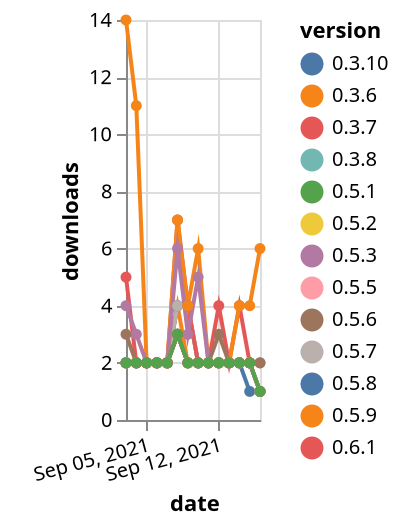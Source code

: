 {"$schema": "https://vega.github.io/schema/vega-lite/v5.json", "description": "A simple bar chart with embedded data.", "data": {"values": [{"date": "2021-09-03", "total": 2380, "delta": 2, "version": "0.3.6"}, {"date": "2021-09-04", "total": 2382, "delta": 2, "version": "0.3.6"}, {"date": "2021-09-05", "total": 2384, "delta": 2, "version": "0.3.6"}, {"date": "2021-09-06", "total": 2386, "delta": 2, "version": "0.3.6"}, {"date": "2021-09-07", "total": 2388, "delta": 2, "version": "0.3.6"}, {"date": "2021-09-08", "total": 2392, "delta": 4, "version": "0.3.6"}, {"date": "2021-09-09", "total": 2394, "delta": 2, "version": "0.3.6"}, {"date": "2021-09-10", "total": 2396, "delta": 2, "version": "0.3.6"}, {"date": "2021-09-11", "total": 2398, "delta": 2, "version": "0.3.6"}, {"date": "2021-09-12", "total": 2400, "delta": 2, "version": "0.3.6"}, {"date": "2021-09-13", "total": 2402, "delta": 2, "version": "0.3.6"}, {"date": "2021-09-14", "total": 2404, "delta": 2, "version": "0.3.6"}, {"date": "2021-09-15", "total": 2406, "delta": 2, "version": "0.3.6"}, {"date": "2021-09-16", "total": 2407, "delta": 1, "version": "0.3.6"}, {"date": "2021-09-03", "total": 2015, "delta": 2, "version": "0.5.2"}, {"date": "2021-09-04", "total": 2017, "delta": 2, "version": "0.5.2"}, {"date": "2021-09-05", "total": 2019, "delta": 2, "version": "0.5.2"}, {"date": "2021-09-06", "total": 2021, "delta": 2, "version": "0.5.2"}, {"date": "2021-09-07", "total": 2023, "delta": 2, "version": "0.5.2"}, {"date": "2021-09-08", "total": 2026, "delta": 3, "version": "0.5.2"}, {"date": "2021-09-09", "total": 2028, "delta": 2, "version": "0.5.2"}, {"date": "2021-09-10", "total": 2030, "delta": 2, "version": "0.5.2"}, {"date": "2021-09-11", "total": 2032, "delta": 2, "version": "0.5.2"}, {"date": "2021-09-12", "total": 2034, "delta": 2, "version": "0.5.2"}, {"date": "2021-09-13", "total": 2036, "delta": 2, "version": "0.5.2"}, {"date": "2021-09-14", "total": 2038, "delta": 2, "version": "0.5.2"}, {"date": "2021-09-15", "total": 2040, "delta": 2, "version": "0.5.2"}, {"date": "2021-09-16", "total": 2041, "delta": 1, "version": "0.5.2"}, {"date": "2021-09-03", "total": 521, "delta": 2, "version": "0.5.8"}, {"date": "2021-09-04", "total": 523, "delta": 2, "version": "0.5.8"}, {"date": "2021-09-05", "total": 525, "delta": 2, "version": "0.5.8"}, {"date": "2021-09-06", "total": 527, "delta": 2, "version": "0.5.8"}, {"date": "2021-09-07", "total": 529, "delta": 2, "version": "0.5.8"}, {"date": "2021-09-08", "total": 533, "delta": 4, "version": "0.5.8"}, {"date": "2021-09-09", "total": 537, "delta": 4, "version": "0.5.8"}, {"date": "2021-09-10", "total": 539, "delta": 2, "version": "0.5.8"}, {"date": "2021-09-11", "total": 541, "delta": 2, "version": "0.5.8"}, {"date": "2021-09-12", "total": 543, "delta": 2, "version": "0.5.8"}, {"date": "2021-09-13", "total": 545, "delta": 2, "version": "0.5.8"}, {"date": "2021-09-14", "total": 547, "delta": 2, "version": "0.5.8"}, {"date": "2021-09-15", "total": 549, "delta": 2, "version": "0.5.8"}, {"date": "2021-09-16", "total": 550, "delta": 1, "version": "0.5.8"}, {"date": "2021-09-03", "total": 1185, "delta": 2, "version": "0.5.7"}, {"date": "2021-09-04", "total": 1187, "delta": 2, "version": "0.5.7"}, {"date": "2021-09-05", "total": 1189, "delta": 2, "version": "0.5.7"}, {"date": "2021-09-06", "total": 1191, "delta": 2, "version": "0.5.7"}, {"date": "2021-09-07", "total": 1193, "delta": 2, "version": "0.5.7"}, {"date": "2021-09-08", "total": 1197, "delta": 4, "version": "0.5.7"}, {"date": "2021-09-09", "total": 1201, "delta": 4, "version": "0.5.7"}, {"date": "2021-09-10", "total": 1203, "delta": 2, "version": "0.5.7"}, {"date": "2021-09-11", "total": 1205, "delta": 2, "version": "0.5.7"}, {"date": "2021-09-12", "total": 1207, "delta": 2, "version": "0.5.7"}, {"date": "2021-09-13", "total": 1209, "delta": 2, "version": "0.5.7"}, {"date": "2021-09-14", "total": 1211, "delta": 2, "version": "0.5.7"}, {"date": "2021-09-15", "total": 1213, "delta": 2, "version": "0.5.7"}, {"date": "2021-09-16", "total": 1214, "delta": 1, "version": "0.5.7"}, {"date": "2021-09-03", "total": 209, "delta": 5, "version": "0.6.1"}, {"date": "2021-09-04", "total": 211, "delta": 2, "version": "0.6.1"}, {"date": "2021-09-05", "total": 213, "delta": 2, "version": "0.6.1"}, {"date": "2021-09-06", "total": 215, "delta": 2, "version": "0.6.1"}, {"date": "2021-09-07", "total": 217, "delta": 2, "version": "0.6.1"}, {"date": "2021-09-08", "total": 224, "delta": 7, "version": "0.6.1"}, {"date": "2021-09-09", "total": 228, "delta": 4, "version": "0.6.1"}, {"date": "2021-09-10", "total": 230, "delta": 2, "version": "0.6.1"}, {"date": "2021-09-11", "total": 232, "delta": 2, "version": "0.6.1"}, {"date": "2021-09-12", "total": 236, "delta": 4, "version": "0.6.1"}, {"date": "2021-09-13", "total": 238, "delta": 2, "version": "0.6.1"}, {"date": "2021-09-14", "total": 242, "delta": 4, "version": "0.6.1"}, {"date": "2021-09-15", "total": 244, "delta": 2, "version": "0.6.1"}, {"date": "2021-09-16", "total": 245, "delta": 1, "version": "0.6.1"}, {"date": "2021-09-03", "total": 485, "delta": 14, "version": "0.5.9"}, {"date": "2021-09-04", "total": 496, "delta": 11, "version": "0.5.9"}, {"date": "2021-09-05", "total": 498, "delta": 2, "version": "0.5.9"}, {"date": "2021-09-06", "total": 500, "delta": 2, "version": "0.5.9"}, {"date": "2021-09-07", "total": 502, "delta": 2, "version": "0.5.9"}, {"date": "2021-09-08", "total": 509, "delta": 7, "version": "0.5.9"}, {"date": "2021-09-09", "total": 513, "delta": 4, "version": "0.5.9"}, {"date": "2021-09-10", "total": 519, "delta": 6, "version": "0.5.9"}, {"date": "2021-09-11", "total": 521, "delta": 2, "version": "0.5.9"}, {"date": "2021-09-12", "total": 523, "delta": 2, "version": "0.5.9"}, {"date": "2021-09-13", "total": 525, "delta": 2, "version": "0.5.9"}, {"date": "2021-09-14", "total": 529, "delta": 4, "version": "0.5.9"}, {"date": "2021-09-15", "total": 533, "delta": 4, "version": "0.5.9"}, {"date": "2021-09-16", "total": 539, "delta": 6, "version": "0.5.9"}, {"date": "2021-09-03", "total": 2019, "delta": 2, "version": "0.3.10"}, {"date": "2021-09-04", "total": 2021, "delta": 2, "version": "0.3.10"}, {"date": "2021-09-05", "total": 2023, "delta": 2, "version": "0.3.10"}, {"date": "2021-09-06", "total": 2025, "delta": 2, "version": "0.3.10"}, {"date": "2021-09-07", "total": 2027, "delta": 2, "version": "0.3.10"}, {"date": "2021-09-08", "total": 2030, "delta": 3, "version": "0.3.10"}, {"date": "2021-09-09", "total": 2032, "delta": 2, "version": "0.3.10"}, {"date": "2021-09-10", "total": 2034, "delta": 2, "version": "0.3.10"}, {"date": "2021-09-11", "total": 2036, "delta": 2, "version": "0.3.10"}, {"date": "2021-09-12", "total": 2038, "delta": 2, "version": "0.3.10"}, {"date": "2021-09-13", "total": 2040, "delta": 2, "version": "0.3.10"}, {"date": "2021-09-14", "total": 2042, "delta": 2, "version": "0.3.10"}, {"date": "2021-09-15", "total": 2043, "delta": 1, "version": "0.3.10"}, {"date": "2021-09-16", "total": 2044, "delta": 1, "version": "0.3.10"}, {"date": "2021-09-03", "total": 1946, "delta": 4, "version": "0.5.3"}, {"date": "2021-09-04", "total": 1949, "delta": 3, "version": "0.5.3"}, {"date": "2021-09-05", "total": 1951, "delta": 2, "version": "0.5.3"}, {"date": "2021-09-06", "total": 1953, "delta": 2, "version": "0.5.3"}, {"date": "2021-09-07", "total": 1955, "delta": 2, "version": "0.5.3"}, {"date": "2021-09-08", "total": 1961, "delta": 6, "version": "0.5.3"}, {"date": "2021-09-09", "total": 1964, "delta": 3, "version": "0.5.3"}, {"date": "2021-09-10", "total": 1969, "delta": 5, "version": "0.5.3"}, {"date": "2021-09-11", "total": 1971, "delta": 2, "version": "0.5.3"}, {"date": "2021-09-12", "total": 1973, "delta": 2, "version": "0.5.3"}, {"date": "2021-09-13", "total": 1975, "delta": 2, "version": "0.5.3"}, {"date": "2021-09-14", "total": 1977, "delta": 2, "version": "0.5.3"}, {"date": "2021-09-15", "total": 1979, "delta": 2, "version": "0.5.3"}, {"date": "2021-09-16", "total": 1981, "delta": 2, "version": "0.5.3"}, {"date": "2021-09-03", "total": 1631, "delta": 2, "version": "0.5.5"}, {"date": "2021-09-04", "total": 1633, "delta": 2, "version": "0.5.5"}, {"date": "2021-09-05", "total": 1635, "delta": 2, "version": "0.5.5"}, {"date": "2021-09-06", "total": 1637, "delta": 2, "version": "0.5.5"}, {"date": "2021-09-07", "total": 1639, "delta": 2, "version": "0.5.5"}, {"date": "2021-09-08", "total": 1642, "delta": 3, "version": "0.5.5"}, {"date": "2021-09-09", "total": 1644, "delta": 2, "version": "0.5.5"}, {"date": "2021-09-10", "total": 1646, "delta": 2, "version": "0.5.5"}, {"date": "2021-09-11", "total": 1648, "delta": 2, "version": "0.5.5"}, {"date": "2021-09-12", "total": 1650, "delta": 2, "version": "0.5.5"}, {"date": "2021-09-13", "total": 1652, "delta": 2, "version": "0.5.5"}, {"date": "2021-09-14", "total": 1654, "delta": 2, "version": "0.5.5"}, {"date": "2021-09-15", "total": 1656, "delta": 2, "version": "0.5.5"}, {"date": "2021-09-16", "total": 1657, "delta": 1, "version": "0.5.5"}, {"date": "2021-09-03", "total": 2120, "delta": 2, "version": "0.3.8"}, {"date": "2021-09-04", "total": 2122, "delta": 2, "version": "0.3.8"}, {"date": "2021-09-05", "total": 2124, "delta": 2, "version": "0.3.8"}, {"date": "2021-09-06", "total": 2126, "delta": 2, "version": "0.3.8"}, {"date": "2021-09-07", "total": 2128, "delta": 2, "version": "0.3.8"}, {"date": "2021-09-08", "total": 2131, "delta": 3, "version": "0.3.8"}, {"date": "2021-09-09", "total": 2133, "delta": 2, "version": "0.3.8"}, {"date": "2021-09-10", "total": 2135, "delta": 2, "version": "0.3.8"}, {"date": "2021-09-11", "total": 2137, "delta": 2, "version": "0.3.8"}, {"date": "2021-09-12", "total": 2139, "delta": 2, "version": "0.3.8"}, {"date": "2021-09-13", "total": 2141, "delta": 2, "version": "0.3.8"}, {"date": "2021-09-14", "total": 2143, "delta": 2, "version": "0.3.8"}, {"date": "2021-09-15", "total": 2145, "delta": 2, "version": "0.3.8"}, {"date": "2021-09-16", "total": 2146, "delta": 1, "version": "0.3.8"}, {"date": "2021-09-03", "total": 1278, "delta": 3, "version": "0.5.6"}, {"date": "2021-09-04", "total": 1280, "delta": 2, "version": "0.5.6"}, {"date": "2021-09-05", "total": 1282, "delta": 2, "version": "0.5.6"}, {"date": "2021-09-06", "total": 1284, "delta": 2, "version": "0.5.6"}, {"date": "2021-09-07", "total": 1286, "delta": 2, "version": "0.5.6"}, {"date": "2021-09-08", "total": 1289, "delta": 3, "version": "0.5.6"}, {"date": "2021-09-09", "total": 1291, "delta": 2, "version": "0.5.6"}, {"date": "2021-09-10", "total": 1293, "delta": 2, "version": "0.5.6"}, {"date": "2021-09-11", "total": 1295, "delta": 2, "version": "0.5.6"}, {"date": "2021-09-12", "total": 1298, "delta": 3, "version": "0.5.6"}, {"date": "2021-09-13", "total": 1300, "delta": 2, "version": "0.5.6"}, {"date": "2021-09-14", "total": 1302, "delta": 2, "version": "0.5.6"}, {"date": "2021-09-15", "total": 1304, "delta": 2, "version": "0.5.6"}, {"date": "2021-09-16", "total": 1306, "delta": 2, "version": "0.5.6"}, {"date": "2021-09-03", "total": 2144, "delta": 2, "version": "0.3.7"}, {"date": "2021-09-04", "total": 2146, "delta": 2, "version": "0.3.7"}, {"date": "2021-09-05", "total": 2148, "delta": 2, "version": "0.3.7"}, {"date": "2021-09-06", "total": 2150, "delta": 2, "version": "0.3.7"}, {"date": "2021-09-07", "total": 2152, "delta": 2, "version": "0.3.7"}, {"date": "2021-09-08", "total": 2155, "delta": 3, "version": "0.3.7"}, {"date": "2021-09-09", "total": 2157, "delta": 2, "version": "0.3.7"}, {"date": "2021-09-10", "total": 2159, "delta": 2, "version": "0.3.7"}, {"date": "2021-09-11", "total": 2161, "delta": 2, "version": "0.3.7"}, {"date": "2021-09-12", "total": 2163, "delta": 2, "version": "0.3.7"}, {"date": "2021-09-13", "total": 2165, "delta": 2, "version": "0.3.7"}, {"date": "2021-09-14", "total": 2167, "delta": 2, "version": "0.3.7"}, {"date": "2021-09-15", "total": 2169, "delta": 2, "version": "0.3.7"}, {"date": "2021-09-16", "total": 2170, "delta": 1, "version": "0.3.7"}, {"date": "2021-09-03", "total": 2016, "delta": 2, "version": "0.5.1"}, {"date": "2021-09-04", "total": 2018, "delta": 2, "version": "0.5.1"}, {"date": "2021-09-05", "total": 2020, "delta": 2, "version": "0.5.1"}, {"date": "2021-09-06", "total": 2022, "delta": 2, "version": "0.5.1"}, {"date": "2021-09-07", "total": 2024, "delta": 2, "version": "0.5.1"}, {"date": "2021-09-08", "total": 2027, "delta": 3, "version": "0.5.1"}, {"date": "2021-09-09", "total": 2029, "delta": 2, "version": "0.5.1"}, {"date": "2021-09-10", "total": 2031, "delta": 2, "version": "0.5.1"}, {"date": "2021-09-11", "total": 2033, "delta": 2, "version": "0.5.1"}, {"date": "2021-09-12", "total": 2035, "delta": 2, "version": "0.5.1"}, {"date": "2021-09-13", "total": 2037, "delta": 2, "version": "0.5.1"}, {"date": "2021-09-14", "total": 2039, "delta": 2, "version": "0.5.1"}, {"date": "2021-09-15", "total": 2041, "delta": 2, "version": "0.5.1"}, {"date": "2021-09-16", "total": 2042, "delta": 1, "version": "0.5.1"}]}, "width": "container", "mark": {"type": "line", "point": {"filled": true}}, "encoding": {"x": {"field": "date", "type": "temporal", "timeUnit": "yearmonthdate", "title": "date", "axis": {"labelAngle": -15}}, "y": {"field": "delta", "type": "quantitative", "title": "downloads"}, "color": {"field": "version", "type": "nominal"}, "tooltip": {"field": "delta"}}}